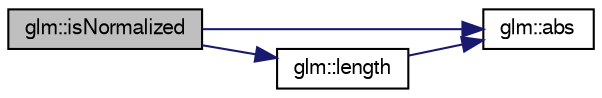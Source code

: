 digraph G
{
  bgcolor="transparent";
  edge [fontname="FreeSans",fontsize=10,labelfontname="FreeSans",labelfontsize=10];
  node [fontname="FreeSans",fontsize=10,shape=record];
  rankdir=LR;
  Node1 [label="glm::isNormalized",height=0.2,width=0.4,color="black", fillcolor="grey75", style="filled" fontcolor="black"];
  Node1 -> Node2 [color="midnightblue",fontsize=10,style="solid"];
  Node2 [label="glm::abs",height=0.2,width=0.4,color="black",URL="$group__core__func__common.html#gab4b95b47f2918ce6e7ac279a0ba27c1"];
  Node1 -> Node3 [color="midnightblue",fontsize=10,style="solid"];
  Node3 [label="glm::length",height=0.2,width=0.4,color="black",URL="$group__core__func__geometric.html#gd73a94d9c967e619e670156356e93b7e"];
  Node3 -> Node2 [color="midnightblue",fontsize=10,style="solid"];
}
